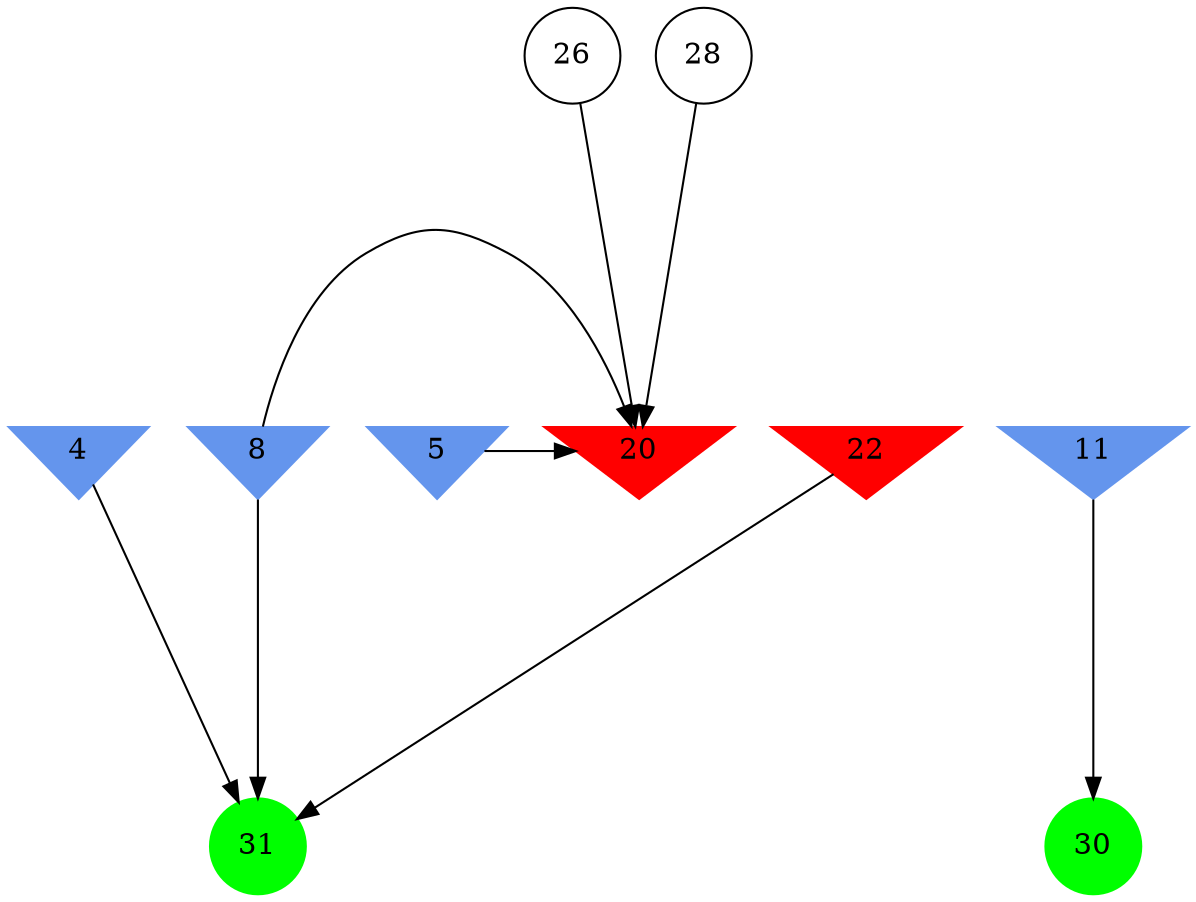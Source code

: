 digraph brain {
	ranksep=2.0;
	4 [shape=invtriangle,style=filled,color=cornflowerblue];
	5 [shape=invtriangle,style=filled,color=cornflowerblue];
	8 [shape=invtriangle,style=filled,color=cornflowerblue];
	11 [shape=invtriangle,style=filled,color=cornflowerblue];
	20 [shape=invtriangle,style=filled,color=red];
	22 [shape=invtriangle,style=filled,color=red];
	26 [shape=circle,color=black];
	28 [shape=circle,color=black];
	30 [shape=circle,style=filled,color=green];
	31 [shape=circle,style=filled,color=green];
	5	->	20;
	26	->	20;
	28	->	20;
	8	->	20;
	4	->	31;
	22	->	31;
	8	->	31;
	11	->	30;
	{ rank=same; 4; 5; 8; 11; 20; 22; }
	{ rank=same; 26; 28; }
	{ rank=same; 30; 31; }
}
